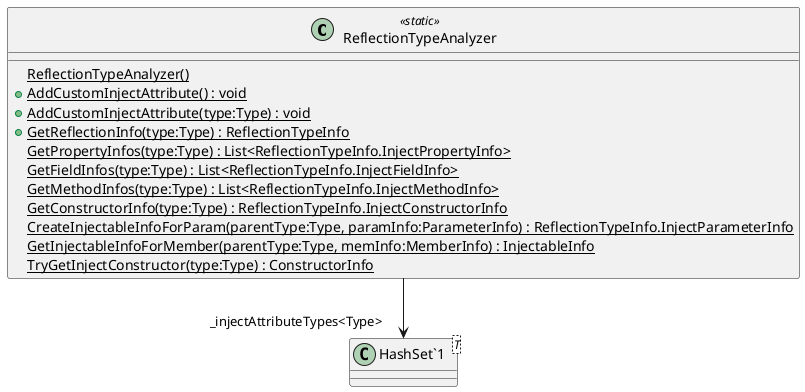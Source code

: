 @startuml
class ReflectionTypeAnalyzer <<static>> {
    {static} ReflectionTypeAnalyzer()
    + {static} AddCustomInjectAttribute() : void
    + {static} AddCustomInjectAttribute(type:Type) : void
    + {static} GetReflectionInfo(type:Type) : ReflectionTypeInfo
    {static} GetPropertyInfos(type:Type) : List<ReflectionTypeInfo.InjectPropertyInfo>
    {static} GetFieldInfos(type:Type) : List<ReflectionTypeInfo.InjectFieldInfo>
    {static} GetMethodInfos(type:Type) : List<ReflectionTypeInfo.InjectMethodInfo>
    {static} GetConstructorInfo(type:Type) : ReflectionTypeInfo.InjectConstructorInfo
    {static} CreateInjectableInfoForParam(parentType:Type, paramInfo:ParameterInfo) : ReflectionTypeInfo.InjectParameterInfo
    {static} GetInjectableInfoForMember(parentType:Type, memInfo:MemberInfo) : InjectableInfo
    {static} TryGetInjectConstructor(type:Type) : ConstructorInfo
}
class "HashSet`1"<T> {
}
ReflectionTypeAnalyzer --> "_injectAttributeTypes<Type>" "HashSet`1"
@enduml
